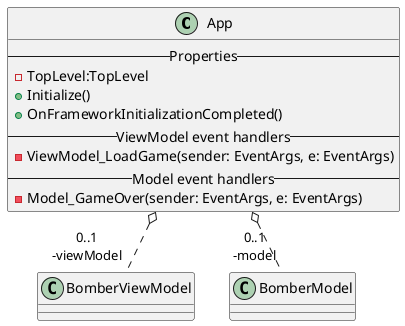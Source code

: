 @startuml

class App {
    --Properties--
    -TopLevel:TopLevel
    +Initialize()
    +OnFrameworkInitializationCompleted()
    --ViewModel event handlers--
    - ViewModel_LoadGame(sender: EventArgs, e: EventArgs)
    --Model event handlers--
    - Model_GameOver(sender: EventArgs, e: EventArgs)
}

class BomberViewModel{}

class BomberModel{

}

App o.. "0..1\n-viewModel" BomberViewModel
App o.. "0..1\n-model" BomberModel
@enduml
